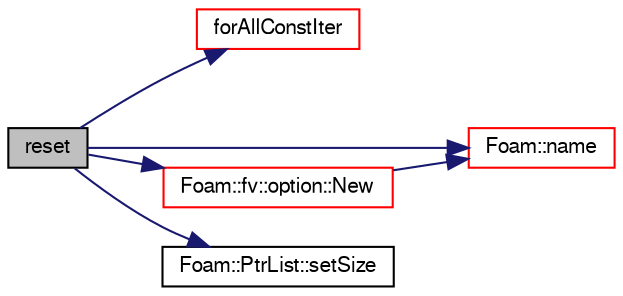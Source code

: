 digraph "reset"
{
  bgcolor="transparent";
  edge [fontname="FreeSans",fontsize="10",labelfontname="FreeSans",labelfontsize="10"];
  node [fontname="FreeSans",fontsize="10",shape=record];
  rankdir="LR";
  Node1021 [label="reset",height=0.2,width=0.4,color="black", fillcolor="grey75", style="filled", fontcolor="black"];
  Node1021 -> Node1022 [color="midnightblue",fontsize="10",style="solid",fontname="FreeSans"];
  Node1022 [label="forAllConstIter",height=0.2,width=0.4,color="red",URL="$a38141.html#ae21e2836509b0fa7f7cedf6493b11b09"];
  Node1021 -> Node1203 [color="midnightblue",fontsize="10",style="solid",fontname="FreeSans"];
  Node1203 [label="Foam::name",height=0.2,width=0.4,color="red",URL="$a21124.html#adcb0df2bd4953cb6bb390272d8263c3a",tooltip="Return a string representation of a complex. "];
  Node1021 -> Node1324 [color="midnightblue",fontsize="10",style="solid",fontname="FreeSans"];
  Node1324 [label="Foam::fv::option::New",height=0.2,width=0.4,color="red",URL="$a23446.html#a2bd853d0cd38fea78f9c13ed7c0d036b",tooltip="Return a reference to the selected fvOption model. "];
  Node1324 -> Node1203 [color="midnightblue",fontsize="10",style="solid",fontname="FreeSans"];
  Node1021 -> Node1182 [color="midnightblue",fontsize="10",style="solid",fontname="FreeSans"];
  Node1182 [label="Foam::PtrList::setSize",height=0.2,width=0.4,color="black",URL="$a25914.html#aedb985ffeaf1bdbfeccc2a8730405703",tooltip="Reset size of PtrList. If extending the PtrList, new entries are. "];
}
